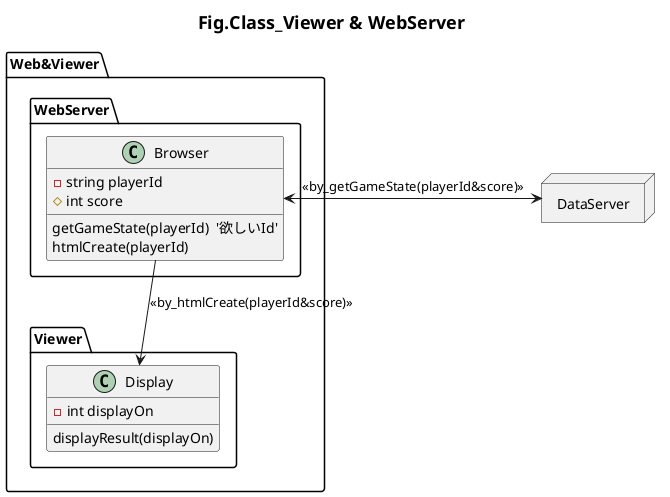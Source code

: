 '作成者 Shoyamamura'
'webserver と統合'
@startuml
title <size:18> Fig.Class_Viewer & WebServer

  package Web&Viewer{

    package Viewer{
      class "Display"{
        -int displayOn

        'displayTurn()  '画面切り替えor更新??'
        displayResult(displayOn)
      }
    }

    package "WebServer"{
      class Browser{
        -string playerId
        #int score

        getGameState(playerId)  '欲しいId'
        htmlCreate(playerId)
      }
    }

  }

  package "DataServer" <<node>>{
  }

  Browser <-> DataServer : <<by_getGameState(playerId&score)>>
  Browser --> Display : <<by_htmlCreate(playerId&score)>>
@enduml
